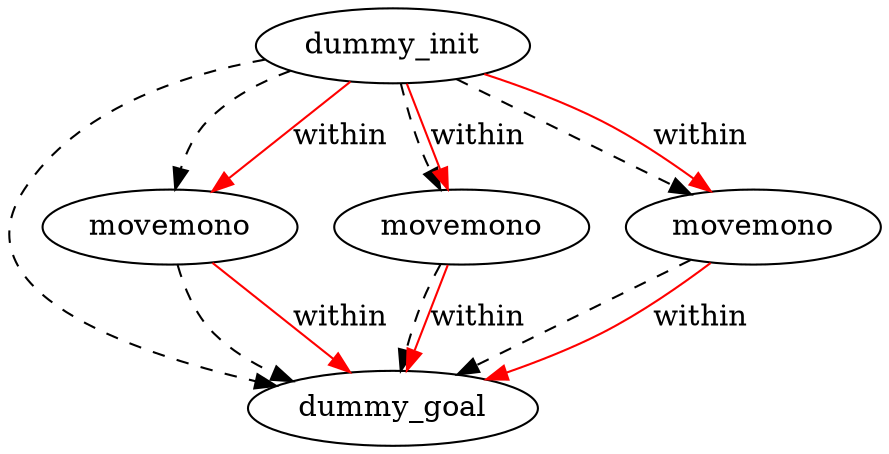 digraph {
	"763f56ac-bfee-b533-acf5-9149b1c9d0dc" [label=dummy_init]
	"663b4427-bef7-110a-57f9-f3a761936947" [label=dummy_goal]
	"6522e8b9-8aad-0665-ef30-141d3505c563" [label=movemono]
	"fd8fb938-fbac-9ade-7fe4-36d1994f7c31" [label=movemono]
	"b9add00a-ec64-8a9b-3cf1-c29e09b4413c" [label=movemono]
	"763f56ac-bfee-b533-acf5-9149b1c9d0dc" -> "6522e8b9-8aad-0665-ef30-141d3505c563" [color=black style=dashed]
	"6522e8b9-8aad-0665-ef30-141d3505c563" -> "663b4427-bef7-110a-57f9-f3a761936947" [color=black style=dashed]
	"b9add00a-ec64-8a9b-3cf1-c29e09b4413c" -> "663b4427-bef7-110a-57f9-f3a761936947" [color=black style=dashed]
	"fd8fb938-fbac-9ade-7fe4-36d1994f7c31" -> "663b4427-bef7-110a-57f9-f3a761936947" [color=black style=dashed]
	"763f56ac-bfee-b533-acf5-9149b1c9d0dc" -> "fd8fb938-fbac-9ade-7fe4-36d1994f7c31" [color=black style=dashed]
	"763f56ac-bfee-b533-acf5-9149b1c9d0dc" -> "b9add00a-ec64-8a9b-3cf1-c29e09b4413c" [color=black style=dashed]
	"763f56ac-bfee-b533-acf5-9149b1c9d0dc" -> "663b4427-bef7-110a-57f9-f3a761936947" [color=black style=dashed]
	"763f56ac-bfee-b533-acf5-9149b1c9d0dc" -> "fd8fb938-fbac-9ade-7fe4-36d1994f7c31" [label=within color=red]
	"fd8fb938-fbac-9ade-7fe4-36d1994f7c31" -> "663b4427-bef7-110a-57f9-f3a761936947" [label=within color=red]
	"6522e8b9-8aad-0665-ef30-141d3505c563" -> "663b4427-bef7-110a-57f9-f3a761936947" [label=within color=red]
	"b9add00a-ec64-8a9b-3cf1-c29e09b4413c" -> "663b4427-bef7-110a-57f9-f3a761936947" [label=within color=red]
	"763f56ac-bfee-b533-acf5-9149b1c9d0dc" -> "b9add00a-ec64-8a9b-3cf1-c29e09b4413c" [label=within color=red]
	"763f56ac-bfee-b533-acf5-9149b1c9d0dc" -> "6522e8b9-8aad-0665-ef30-141d3505c563" [label=within color=red]
}
